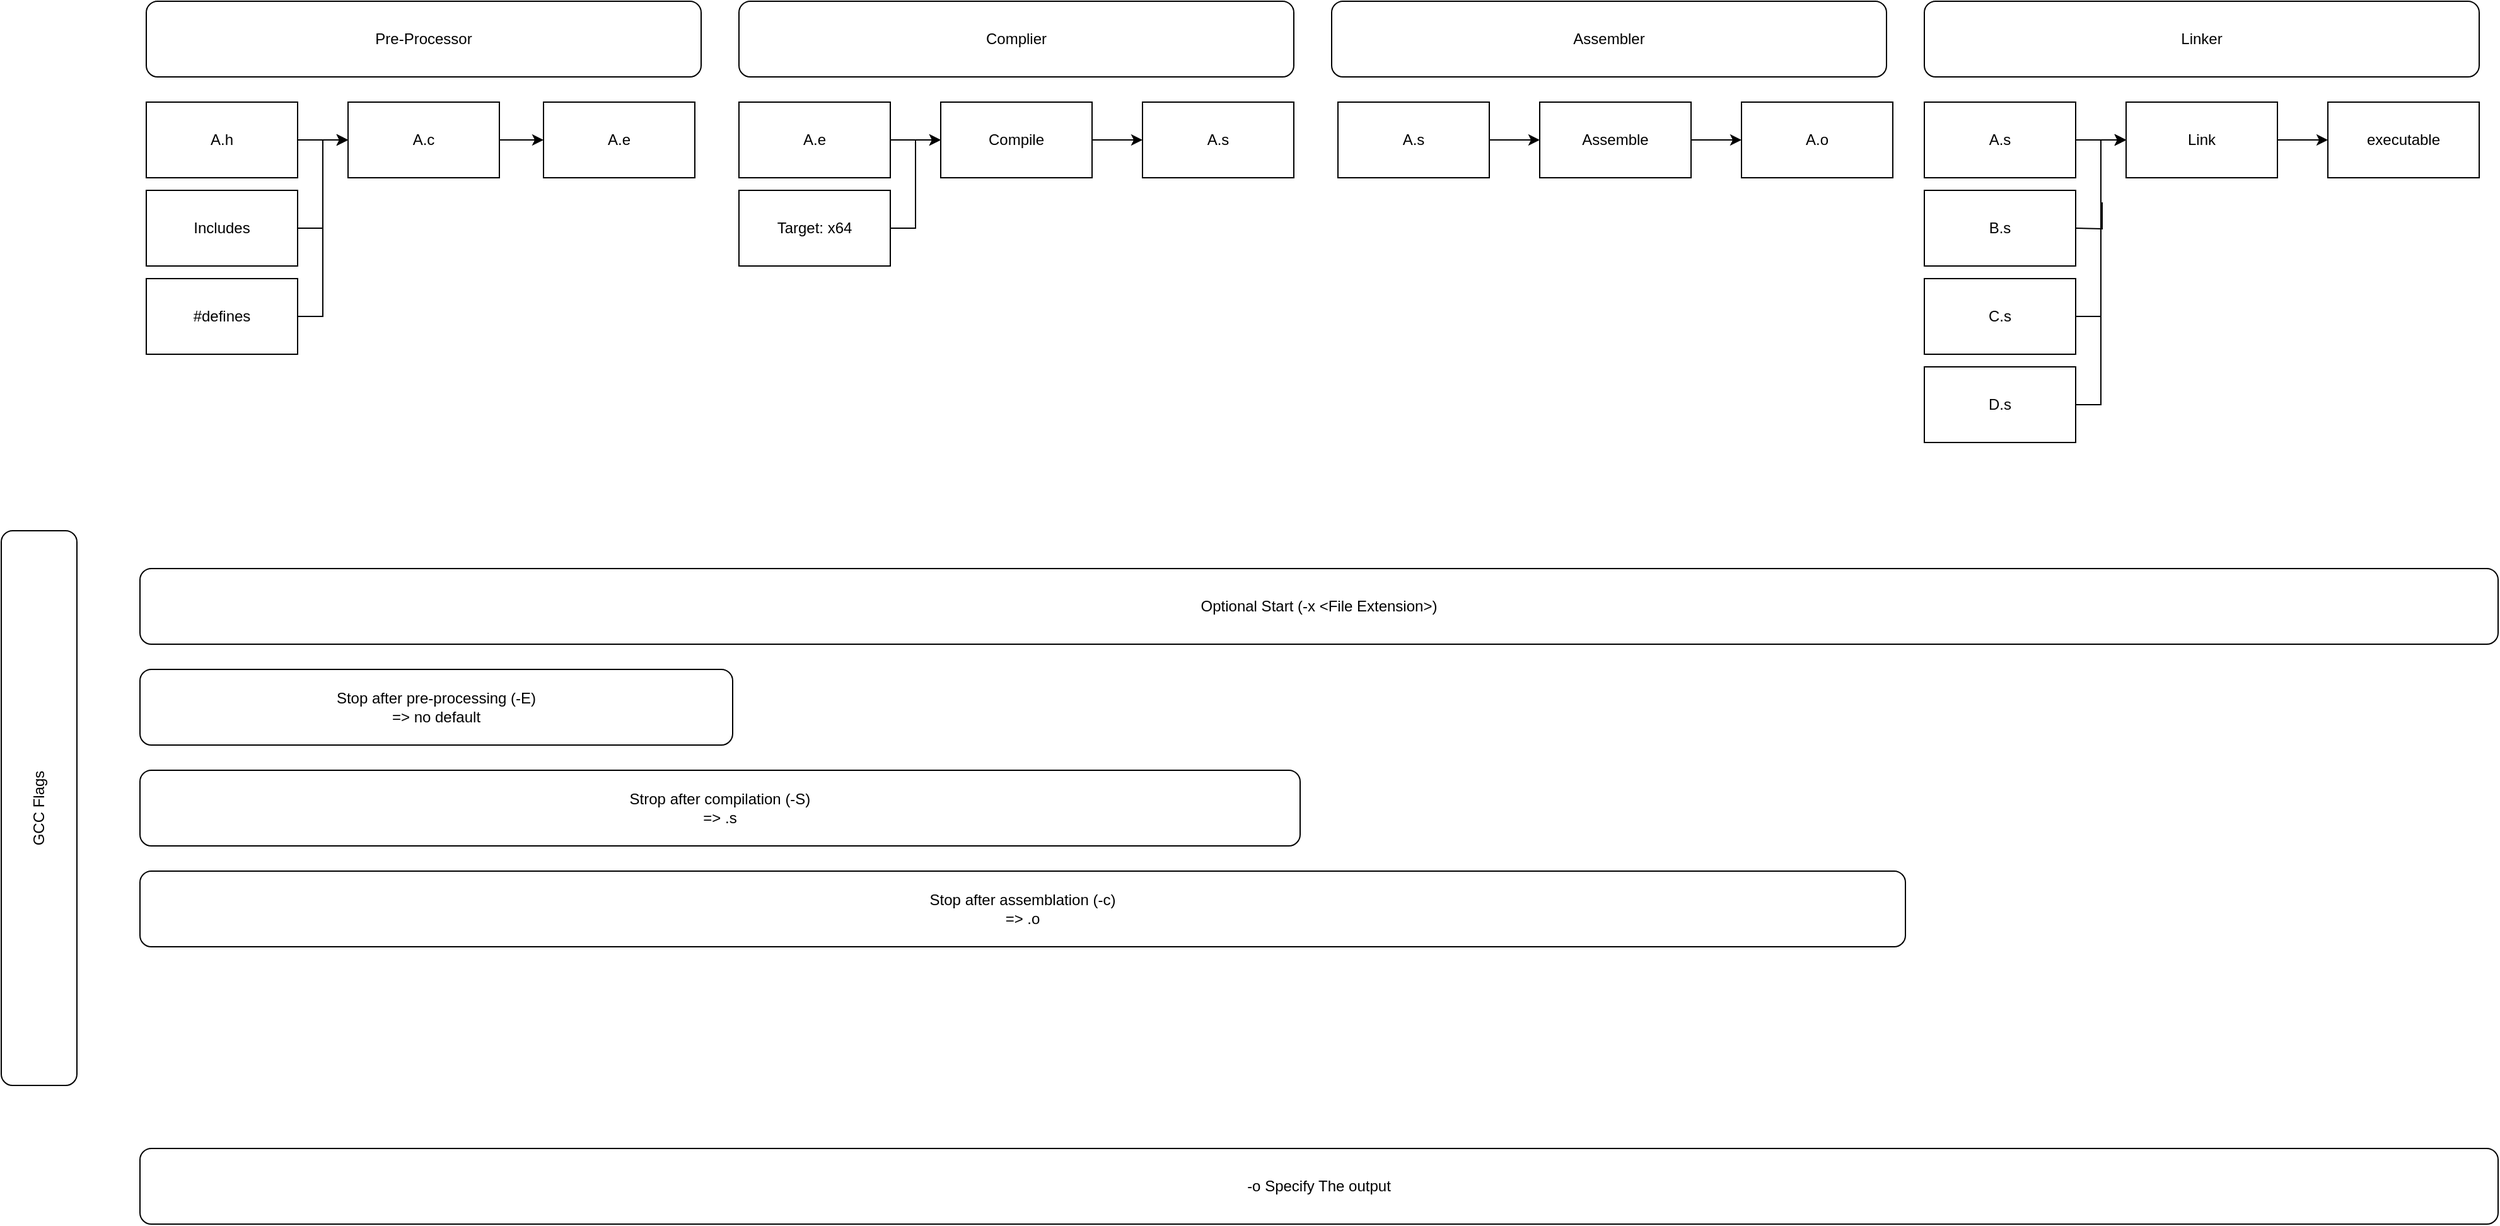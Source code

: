 <mxfile>
    <diagram id="cnDPtX9N3WeMAhzTgbX3" name="BuildProcess">
        <mxGraphModel dx="1491" dy="620" grid="1" gridSize="10" guides="1" tooltips="1" connect="1" arrows="1" fold="1" page="1" pageScale="1" pageWidth="850" pageHeight="1100" math="0" shadow="0">
            <root>
                <mxCell id="r3q-uS-nnWqG-CC3xood-0"/>
                <mxCell id="r3q-uS-nnWqG-CC3xood-1" parent="r3q-uS-nnWqG-CC3xood-0"/>
                <mxCell id="r3q-uS-nnWqG-CC3xood-8" style="edgeStyle=orthogonalEdgeStyle;rounded=0;orthogonalLoop=1;jettySize=auto;html=1;exitX=1;exitY=0.5;exitDx=0;exitDy=0;entryX=0;entryY=0.5;entryDx=0;entryDy=0;" parent="r3q-uS-nnWqG-CC3xood-1" source="r3q-uS-nnWqG-CC3xood-2" target="r3q-uS-nnWqG-CC3xood-3" edge="1">
                    <mxGeometry relative="1" as="geometry"/>
                </mxCell>
                <mxCell id="r3q-uS-nnWqG-CC3xood-2" value="Includes" style="rounded=0;whiteSpace=wrap;html=1;" parent="r3q-uS-nnWqG-CC3xood-1" vertex="1">
                    <mxGeometry x="335" y="180" width="120" height="60" as="geometry"/>
                </mxCell>
                <mxCell id="r3q-uS-nnWqG-CC3xood-21" style="edgeStyle=orthogonalEdgeStyle;rounded=0;orthogonalLoop=1;jettySize=auto;html=1;exitX=1;exitY=0.5;exitDx=0;exitDy=0;entryX=0;entryY=0.5;entryDx=0;entryDy=0;" parent="r3q-uS-nnWqG-CC3xood-1" source="r3q-uS-nnWqG-CC3xood-3" target="r3q-uS-nnWqG-CC3xood-20" edge="1">
                    <mxGeometry relative="1" as="geometry"/>
                </mxCell>
                <mxCell id="r3q-uS-nnWqG-CC3xood-3" value="A.c" style="rounded=0;whiteSpace=wrap;html=1;" parent="r3q-uS-nnWqG-CC3xood-1" vertex="1">
                    <mxGeometry x="495" y="110" width="120" height="60" as="geometry"/>
                </mxCell>
                <mxCell id="r3q-uS-nnWqG-CC3xood-4" value="Pre-Processor" style="rounded=1;whiteSpace=wrap;html=1;" parent="r3q-uS-nnWqG-CC3xood-1" vertex="1">
                    <mxGeometry x="335" y="30" width="440" height="60" as="geometry"/>
                </mxCell>
                <mxCell id="r3q-uS-nnWqG-CC3xood-9" style="edgeStyle=orthogonalEdgeStyle;rounded=0;orthogonalLoop=1;jettySize=auto;html=1;exitX=1;exitY=0.5;exitDx=0;exitDy=0;entryX=0;entryY=0.5;entryDx=0;entryDy=0;" parent="r3q-uS-nnWqG-CC3xood-1" source="r3q-uS-nnWqG-CC3xood-5" target="r3q-uS-nnWqG-CC3xood-3" edge="1">
                    <mxGeometry relative="1" as="geometry"/>
                </mxCell>
                <mxCell id="r3q-uS-nnWqG-CC3xood-5" value="#defines" style="rounded=0;whiteSpace=wrap;html=1;" parent="r3q-uS-nnWqG-CC3xood-1" vertex="1">
                    <mxGeometry x="335" y="250" width="120" height="60" as="geometry"/>
                </mxCell>
                <mxCell id="r3q-uS-nnWqG-CC3xood-7" style="edgeStyle=orthogonalEdgeStyle;rounded=0;orthogonalLoop=1;jettySize=auto;html=1;exitX=1;exitY=0.5;exitDx=0;exitDy=0;entryX=0;entryY=0.5;entryDx=0;entryDy=0;" parent="r3q-uS-nnWqG-CC3xood-1" source="r3q-uS-nnWqG-CC3xood-6" target="r3q-uS-nnWqG-CC3xood-3" edge="1">
                    <mxGeometry relative="1" as="geometry"/>
                </mxCell>
                <mxCell id="r3q-uS-nnWqG-CC3xood-6" value="A.h" style="rounded=0;whiteSpace=wrap;html=1;" parent="r3q-uS-nnWqG-CC3xood-1" vertex="1">
                    <mxGeometry x="335" y="110" width="120" height="60" as="geometry"/>
                </mxCell>
                <mxCell id="r3q-uS-nnWqG-CC3xood-20" value="A.e" style="rounded=0;whiteSpace=wrap;html=1;" parent="r3q-uS-nnWqG-CC3xood-1" vertex="1">
                    <mxGeometry x="650" y="110" width="120" height="60" as="geometry"/>
                </mxCell>
                <mxCell id="r3q-uS-nnWqG-CC3xood-22" value="Complier" style="rounded=1;whiteSpace=wrap;html=1;" parent="r3q-uS-nnWqG-CC3xood-1" vertex="1">
                    <mxGeometry x="805" y="30" width="440" height="60" as="geometry"/>
                </mxCell>
                <mxCell id="r3q-uS-nnWqG-CC3xood-27" style="edgeStyle=orthogonalEdgeStyle;rounded=0;orthogonalLoop=1;jettySize=auto;html=1;exitX=1;exitY=0.5;exitDx=0;exitDy=0;" parent="r3q-uS-nnWqG-CC3xood-1" source="r3q-uS-nnWqG-CC3xood-23" target="r3q-uS-nnWqG-CC3xood-26" edge="1">
                    <mxGeometry relative="1" as="geometry"/>
                </mxCell>
                <mxCell id="r3q-uS-nnWqG-CC3xood-23" value="A.e" style="rounded=0;whiteSpace=wrap;html=1;" parent="r3q-uS-nnWqG-CC3xood-1" vertex="1">
                    <mxGeometry x="805" y="110" width="120" height="60" as="geometry"/>
                </mxCell>
                <mxCell id="r3q-uS-nnWqG-CC3xood-24" value="A.s" style="rounded=0;whiteSpace=wrap;html=1;" parent="r3q-uS-nnWqG-CC3xood-1" vertex="1">
                    <mxGeometry x="1125" y="110" width="120" height="60" as="geometry"/>
                </mxCell>
                <mxCell id="r3q-uS-nnWqG-CC3xood-28" style="edgeStyle=orthogonalEdgeStyle;rounded=0;orthogonalLoop=1;jettySize=auto;html=1;exitX=1;exitY=0.5;exitDx=0;exitDy=0;" parent="r3q-uS-nnWqG-CC3xood-1" source="r3q-uS-nnWqG-CC3xood-26" target="r3q-uS-nnWqG-CC3xood-24" edge="1">
                    <mxGeometry relative="1" as="geometry"/>
                </mxCell>
                <mxCell id="r3q-uS-nnWqG-CC3xood-26" value="Compile" style="rounded=0;whiteSpace=wrap;html=1;" parent="r3q-uS-nnWqG-CC3xood-1" vertex="1">
                    <mxGeometry x="965" y="110" width="120" height="60" as="geometry"/>
                </mxCell>
                <mxCell id="r3q-uS-nnWqG-CC3xood-30" style="edgeStyle=orthogonalEdgeStyle;rounded=0;orthogonalLoop=1;jettySize=auto;html=1;exitX=1;exitY=0.5;exitDx=0;exitDy=0;entryX=0;entryY=0.5;entryDx=0;entryDy=0;" parent="r3q-uS-nnWqG-CC3xood-1" source="r3q-uS-nnWqG-CC3xood-29" target="r3q-uS-nnWqG-CC3xood-26" edge="1">
                    <mxGeometry relative="1" as="geometry"/>
                </mxCell>
                <mxCell id="r3q-uS-nnWqG-CC3xood-29" value="Target: x64" style="rounded=0;whiteSpace=wrap;html=1;" parent="r3q-uS-nnWqG-CC3xood-1" vertex="1">
                    <mxGeometry x="805" y="180" width="120" height="60" as="geometry"/>
                </mxCell>
                <mxCell id="r3q-uS-nnWqG-CC3xood-31" value="Assembler" style="rounded=1;whiteSpace=wrap;html=1;" parent="r3q-uS-nnWqG-CC3xood-1" vertex="1">
                    <mxGeometry x="1275" y="30" width="440" height="60" as="geometry"/>
                </mxCell>
                <mxCell id="r3q-uS-nnWqG-CC3xood-32" style="edgeStyle=orthogonalEdgeStyle;rounded=0;orthogonalLoop=1;jettySize=auto;html=1;exitX=1;exitY=0.5;exitDx=0;exitDy=0;" parent="r3q-uS-nnWqG-CC3xood-1" source="r3q-uS-nnWqG-CC3xood-33" target="r3q-uS-nnWqG-CC3xood-36" edge="1">
                    <mxGeometry relative="1" as="geometry"/>
                </mxCell>
                <mxCell id="r3q-uS-nnWqG-CC3xood-33" value="A.s" style="rounded=0;whiteSpace=wrap;html=1;" parent="r3q-uS-nnWqG-CC3xood-1" vertex="1">
                    <mxGeometry x="1745" y="110" width="120" height="60" as="geometry"/>
                </mxCell>
                <mxCell id="r3q-uS-nnWqG-CC3xood-34" value="executable" style="rounded=0;whiteSpace=wrap;html=1;" parent="r3q-uS-nnWqG-CC3xood-1" vertex="1">
                    <mxGeometry x="2065" y="110" width="120" height="60" as="geometry"/>
                </mxCell>
                <mxCell id="r3q-uS-nnWqG-CC3xood-35" style="edgeStyle=orthogonalEdgeStyle;rounded=0;orthogonalLoop=1;jettySize=auto;html=1;exitX=1;exitY=0.5;exitDx=0;exitDy=0;" parent="r3q-uS-nnWqG-CC3xood-1" source="r3q-uS-nnWqG-CC3xood-36" target="r3q-uS-nnWqG-CC3xood-34" edge="1">
                    <mxGeometry relative="1" as="geometry"/>
                </mxCell>
                <mxCell id="r3q-uS-nnWqG-CC3xood-36" value="Link" style="rounded=0;whiteSpace=wrap;html=1;" parent="r3q-uS-nnWqG-CC3xood-1" vertex="1">
                    <mxGeometry x="1905" y="110" width="120" height="60" as="geometry"/>
                </mxCell>
                <mxCell id="r3q-uS-nnWqG-CC3xood-37" style="edgeStyle=orthogonalEdgeStyle;rounded=0;orthogonalLoop=1;jettySize=auto;html=1;exitX=1;exitY=0.5;exitDx=0;exitDy=0;entryX=0;entryY=0.5;entryDx=0;entryDy=0;" parent="r3q-uS-nnWqG-CC3xood-1" target="r3q-uS-nnWqG-CC3xood-36" edge="1">
                    <mxGeometry relative="1" as="geometry">
                        <mxPoint x="1865" y="210" as="sourcePoint"/>
                    </mxGeometry>
                </mxCell>
                <mxCell id="r3q-uS-nnWqG-CC3xood-43" style="edgeStyle=orthogonalEdgeStyle;rounded=0;orthogonalLoop=1;jettySize=auto;html=1;exitX=1;exitY=0.5;exitDx=0;exitDy=0;entryX=0;entryY=0.5;entryDx=0;entryDy=0;" parent="r3q-uS-nnWqG-CC3xood-1" source="r3q-uS-nnWqG-CC3xood-39" target="r3q-uS-nnWqG-CC3xood-36" edge="1">
                    <mxGeometry relative="1" as="geometry"/>
                </mxCell>
                <mxCell id="r3q-uS-nnWqG-CC3xood-39" value="D.s" style="rounded=0;whiteSpace=wrap;html=1;" parent="r3q-uS-nnWqG-CC3xood-1" vertex="1">
                    <mxGeometry x="1745" y="320" width="120" height="60" as="geometry"/>
                </mxCell>
                <mxCell id="r3q-uS-nnWqG-CC3xood-40" value="B.s" style="rounded=0;whiteSpace=wrap;html=1;" parent="r3q-uS-nnWqG-CC3xood-1" vertex="1">
                    <mxGeometry x="1745" y="180" width="120" height="60" as="geometry"/>
                </mxCell>
                <mxCell id="r3q-uS-nnWqG-CC3xood-42" style="edgeStyle=orthogonalEdgeStyle;rounded=0;orthogonalLoop=1;jettySize=auto;html=1;exitX=1;exitY=0.5;exitDx=0;exitDy=0;entryX=0;entryY=0.5;entryDx=0;entryDy=0;" parent="r3q-uS-nnWqG-CC3xood-1" source="r3q-uS-nnWqG-CC3xood-41" target="r3q-uS-nnWqG-CC3xood-36" edge="1">
                    <mxGeometry relative="1" as="geometry"/>
                </mxCell>
                <mxCell id="r3q-uS-nnWqG-CC3xood-41" value="C.s" style="rounded=0;whiteSpace=wrap;html=1;" parent="r3q-uS-nnWqG-CC3xood-1" vertex="1">
                    <mxGeometry x="1745" y="250" width="120" height="60" as="geometry"/>
                </mxCell>
                <mxCell id="r3q-uS-nnWqG-CC3xood-56" value="Linker" style="rounded=1;whiteSpace=wrap;html=1;" parent="r3q-uS-nnWqG-CC3xood-1" vertex="1">
                    <mxGeometry x="1745" y="30" width="440" height="60" as="geometry"/>
                </mxCell>
                <mxCell id="r3q-uS-nnWqG-CC3xood-57" value="Strop after compilation (-S)&lt;br&gt;=&amp;gt; .s" style="rounded=1;whiteSpace=wrap;html=1;" parent="r3q-uS-nnWqG-CC3xood-1" vertex="1">
                    <mxGeometry x="330" y="640" width="920" height="60" as="geometry"/>
                </mxCell>
                <mxCell id="r3q-uS-nnWqG-CC3xood-58" value="GCC Flags" style="rounded=1;whiteSpace=wrap;html=1;rotation=-90;" parent="r3q-uS-nnWqG-CC3xood-1" vertex="1">
                    <mxGeometry x="30" y="640" width="440" height="60" as="geometry"/>
                </mxCell>
                <mxCell id="r3q-uS-nnWqG-CC3xood-59" value="Stop after pre-processing (-E)&lt;br&gt;=&amp;gt; no default" style="rounded=1;whiteSpace=wrap;html=1;" parent="r3q-uS-nnWqG-CC3xood-1" vertex="1">
                    <mxGeometry x="330" y="560" width="470" height="60" as="geometry"/>
                </mxCell>
                <mxCell id="r3q-uS-nnWqG-CC3xood-64" value="Optional Start (-x &amp;lt;File Extension&amp;gt;)" style="rounded=1;whiteSpace=wrap;html=1;" parent="r3q-uS-nnWqG-CC3xood-1" vertex="1">
                    <mxGeometry x="330" y="480" width="1870" height="60" as="geometry"/>
                </mxCell>
                <mxCell id="r3q-uS-nnWqG-CC3xood-65" value="Stop after assemblation (-c)&lt;br&gt;=&amp;gt; .o" style="rounded=1;whiteSpace=wrap;html=1;" parent="r3q-uS-nnWqG-CC3xood-1" vertex="1">
                    <mxGeometry x="330" y="720" width="1400" height="60" as="geometry"/>
                </mxCell>
                <mxCell id="r3q-uS-nnWqG-CC3xood-66" value="-o Specify The output" style="rounded=1;whiteSpace=wrap;html=1;" parent="r3q-uS-nnWqG-CC3xood-1" vertex="1">
                    <mxGeometry x="330" y="940" width="1870" height="60" as="geometry"/>
                </mxCell>
                <mxCell id="r3q-uS-nnWqG-CC3xood-67" style="edgeStyle=orthogonalEdgeStyle;rounded=0;orthogonalLoop=1;jettySize=auto;html=1;exitX=1;exitY=0.5;exitDx=0;exitDy=0;" parent="r3q-uS-nnWqG-CC3xood-1" source="r3q-uS-nnWqG-CC3xood-68" target="r3q-uS-nnWqG-CC3xood-71" edge="1">
                    <mxGeometry relative="1" as="geometry"/>
                </mxCell>
                <mxCell id="r3q-uS-nnWqG-CC3xood-68" value="A.s" style="rounded=0;whiteSpace=wrap;html=1;" parent="r3q-uS-nnWqG-CC3xood-1" vertex="1">
                    <mxGeometry x="1280" y="110" width="120" height="60" as="geometry"/>
                </mxCell>
                <mxCell id="r3q-uS-nnWqG-CC3xood-69" value="A.o" style="rounded=0;whiteSpace=wrap;html=1;" parent="r3q-uS-nnWqG-CC3xood-1" vertex="1">
                    <mxGeometry x="1600" y="110" width="120" height="60" as="geometry"/>
                </mxCell>
                <mxCell id="r3q-uS-nnWqG-CC3xood-70" style="edgeStyle=orthogonalEdgeStyle;rounded=0;orthogonalLoop=1;jettySize=auto;html=1;exitX=1;exitY=0.5;exitDx=0;exitDy=0;" parent="r3q-uS-nnWqG-CC3xood-1" source="r3q-uS-nnWqG-CC3xood-71" target="r3q-uS-nnWqG-CC3xood-69" edge="1">
                    <mxGeometry relative="1" as="geometry"/>
                </mxCell>
                <mxCell id="r3q-uS-nnWqG-CC3xood-71" value="Assemble" style="rounded=0;whiteSpace=wrap;html=1;" parent="r3q-uS-nnWqG-CC3xood-1" vertex="1">
                    <mxGeometry x="1440" y="110" width="120" height="60" as="geometry"/>
                </mxCell>
            </root>
        </mxGraphModel>
    </diagram>
    <diagram id="TYUVO5zy4ZVVMyYUv8wB" name="Project">
        <mxGraphModel dx="1044" dy="434" grid="1" gridSize="10" guides="1" tooltips="1" connect="1" arrows="1" fold="1" page="1" pageScale="1" pageWidth="850" pageHeight="1100" math="0" shadow="0">
            <root>
                <mxCell id="0"/>
                <mxCell id="1" parent="0"/>
                <mxCell id="2" value="Linux System" style="rounded=0;whiteSpace=wrap;html=1;" parent="1" vertex="1">
                    <mxGeometry x="200" y="40" width="160" height="230" as="geometry"/>
                </mxCell>
                <mxCell id="3" value="MCU" style="rounded=0;whiteSpace=wrap;html=1;" parent="1" vertex="1">
                    <mxGeometry x="480" y="40" width="160" height="230" as="geometry"/>
                </mxCell>
                <mxCell id="4" value="Bluetooth" style="shape=flexArrow;endArrow=classic;startArrow=classic;html=1;exitX=1;exitY=0.5;exitDx=0;exitDy=0;entryX=0;entryY=0.5;entryDx=0;entryDy=0;" parent="1" source="2" target="3" edge="1">
                    <mxGeometry width="100" height="100" relative="1" as="geometry">
                        <mxPoint x="450" y="290" as="sourcePoint"/>
                        <mxPoint x="550" y="190" as="targetPoint"/>
                    </mxGeometry>
                </mxCell>
            </root>
        </mxGraphModel>
    </diagram>
</mxfile>